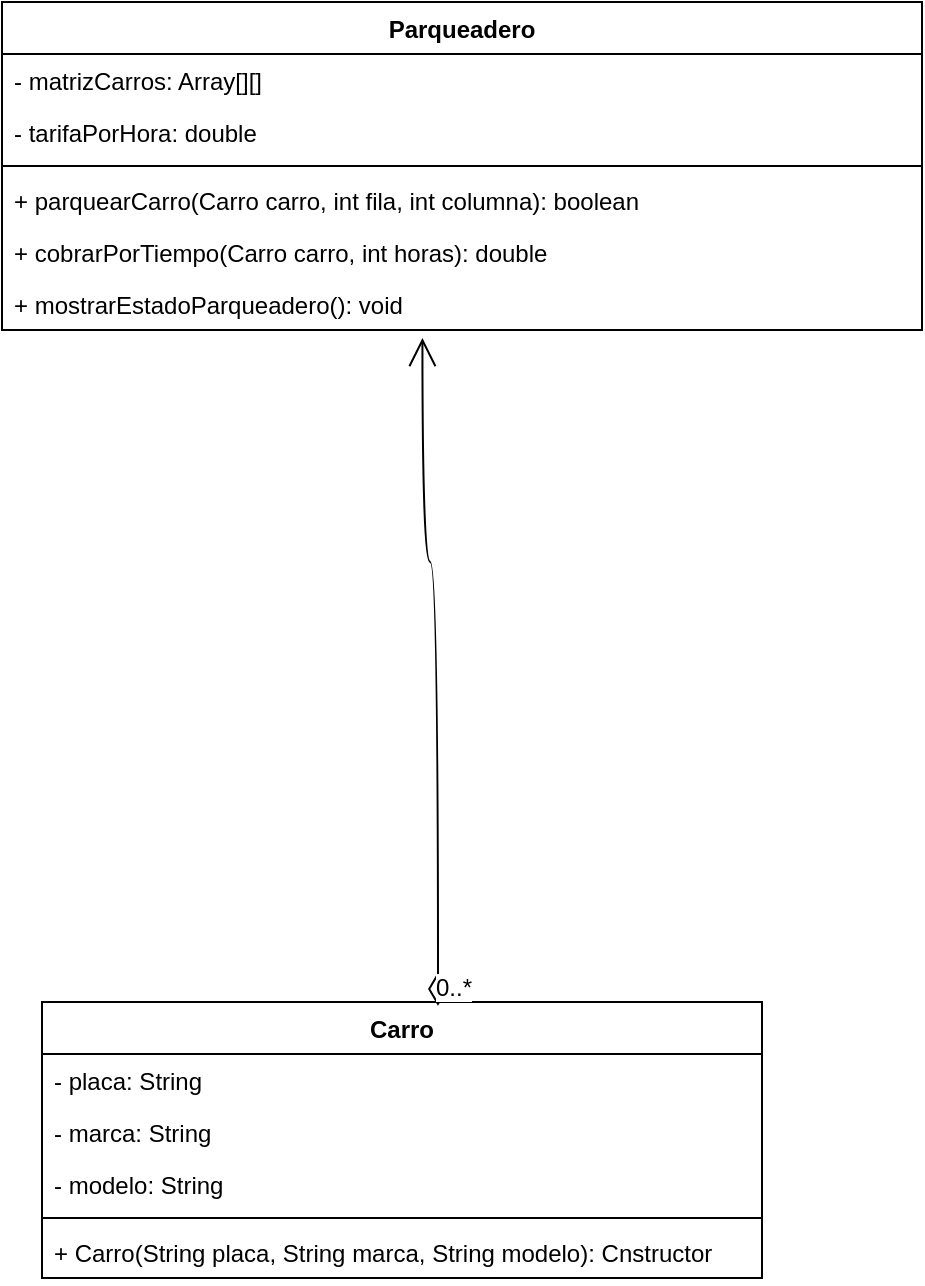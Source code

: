 <mxfile version="24.7.6">
  <diagram id="C5RBs43oDa-KdzZeNtuy" name="Page-1">
    <mxGraphModel dx="1481" dy="1148" grid="1" gridSize="10" guides="1" tooltips="1" connect="1" arrows="1" fold="1" page="1" pageScale="1" pageWidth="827" pageHeight="1169" math="0" shadow="0">
      <root>
        <mxCell id="WIyWlLk6GJQsqaUBKTNV-0" />
        <mxCell id="WIyWlLk6GJQsqaUBKTNV-1" parent="WIyWlLk6GJQsqaUBKTNV-0" />
        <mxCell id="xsv98uQYdC26c82JPm0r-4" value="&lt;b&gt;Carro&lt;/b&gt;&lt;div&gt;&lt;b&gt;&lt;br&gt;&lt;/b&gt;&lt;/div&gt;" style="swimlane;fontStyle=1;align=center;verticalAlign=top;childLayout=stackLayout;horizontal=1;startSize=26;horizontalStack=0;resizeParent=1;resizeParentMax=0;resizeLast=0;collapsible=1;marginBottom=0;whiteSpace=wrap;html=1;" parent="WIyWlLk6GJQsqaUBKTNV-1" vertex="1">
          <mxGeometry x="-790" y="600" width="360" height="138" as="geometry" />
        </mxCell>
        <mxCell id="xsv98uQYdC26c82JPm0r-5" value="- placa: String" style="text;strokeColor=none;fillColor=none;align=left;verticalAlign=top;spacingLeft=4;spacingRight=4;overflow=hidden;rotatable=0;points=[[0,0.5],[1,0.5]];portConstraint=eastwest;whiteSpace=wrap;html=1;" parent="xsv98uQYdC26c82JPm0r-4" vertex="1">
          <mxGeometry y="26" width="360" height="26" as="geometry" />
        </mxCell>
        <mxCell id="xsv98uQYdC26c82JPm0r-8" value="- marca: String" style="text;strokeColor=none;fillColor=none;align=left;verticalAlign=top;spacingLeft=4;spacingRight=4;overflow=hidden;rotatable=0;points=[[0,0.5],[1,0.5]];portConstraint=eastwest;whiteSpace=wrap;html=1;" parent="xsv98uQYdC26c82JPm0r-4" vertex="1">
          <mxGeometry y="52" width="360" height="26" as="geometry" />
        </mxCell>
        <mxCell id="xsv98uQYdC26c82JPm0r-9" value="- modelo: String" style="text;strokeColor=none;fillColor=none;align=left;verticalAlign=top;spacingLeft=4;spacingRight=4;overflow=hidden;rotatable=0;points=[[0,0.5],[1,0.5]];portConstraint=eastwest;whiteSpace=wrap;html=1;" parent="xsv98uQYdC26c82JPm0r-4" vertex="1">
          <mxGeometry y="78" width="360" height="26" as="geometry" />
        </mxCell>
        <mxCell id="xsv98uQYdC26c82JPm0r-6" value="" style="line;strokeWidth=1;fillColor=none;align=left;verticalAlign=middle;spacingTop=-1;spacingLeft=3;spacingRight=3;rotatable=0;labelPosition=right;points=[];portConstraint=eastwest;strokeColor=inherit;" parent="xsv98uQYdC26c82JPm0r-4" vertex="1">
          <mxGeometry y="104" width="360" height="8" as="geometry" />
        </mxCell>
        <mxCell id="xsv98uQYdC26c82JPm0r-7" value="+ Carro(String placa, String marca, String modelo): Cnstructor" style="text;strokeColor=none;fillColor=none;align=left;verticalAlign=top;spacingLeft=4;spacingRight=4;overflow=hidden;rotatable=0;points=[[0,0.5],[1,0.5]];portConstraint=eastwest;whiteSpace=wrap;html=1;" parent="xsv98uQYdC26c82JPm0r-4" vertex="1">
          <mxGeometry y="112" width="360" height="26" as="geometry" />
        </mxCell>
        <mxCell id="xsv98uQYdC26c82JPm0r-10" value="&lt;b&gt;Parqueadero&lt;/b&gt;" style="swimlane;fontStyle=1;align=center;verticalAlign=top;childLayout=stackLayout;horizontal=1;startSize=26;horizontalStack=0;resizeParent=1;resizeParentMax=0;resizeLast=0;collapsible=1;marginBottom=0;whiteSpace=wrap;html=1;" parent="WIyWlLk6GJQsqaUBKTNV-1" vertex="1">
          <mxGeometry x="-810" y="100" width="460" height="164" as="geometry" />
        </mxCell>
        <mxCell id="xsv98uQYdC26c82JPm0r-14" value="- matrizCarros: Array[][]&lt;br&gt;&lt;div&gt;&lt;br&gt;&lt;/div&gt;" style="text;strokeColor=none;fillColor=none;align=left;verticalAlign=top;spacingLeft=4;spacingRight=4;overflow=hidden;rotatable=0;points=[[0,0.5],[1,0.5]];portConstraint=eastwest;whiteSpace=wrap;html=1;" parent="xsv98uQYdC26c82JPm0r-10" vertex="1">
          <mxGeometry y="26" width="460" height="26" as="geometry" />
        </mxCell>
        <mxCell id="xsv98uQYdC26c82JPm0r-11" value="- tarifaPorHora: double&lt;br&gt;&lt;div&gt;&lt;br&gt;&lt;/div&gt;" style="text;strokeColor=none;fillColor=none;align=left;verticalAlign=top;spacingLeft=4;spacingRight=4;overflow=hidden;rotatable=0;points=[[0,0.5],[1,0.5]];portConstraint=eastwest;whiteSpace=wrap;html=1;" parent="xsv98uQYdC26c82JPm0r-10" vertex="1">
          <mxGeometry y="52" width="460" height="26" as="geometry" />
        </mxCell>
        <mxCell id="xsv98uQYdC26c82JPm0r-12" value="" style="line;strokeWidth=1;fillColor=none;align=left;verticalAlign=middle;spacingTop=-1;spacingLeft=3;spacingRight=3;rotatable=0;labelPosition=right;points=[];portConstraint=eastwest;strokeColor=inherit;" parent="xsv98uQYdC26c82JPm0r-10" vertex="1">
          <mxGeometry y="78" width="460" height="8" as="geometry" />
        </mxCell>
        <mxCell id="xsv98uQYdC26c82JPm0r-20" value="+ parquearCarro(Carro carro, &lt;span class=&quot;hljs-type&quot;&gt;int&lt;/span&gt; fila, &lt;span class=&quot;hljs-type&quot;&gt;int&lt;/span&gt; columna): boolean" style="text;strokeColor=none;fillColor=none;align=left;verticalAlign=top;spacingLeft=4;spacingRight=4;overflow=hidden;rotatable=0;points=[[0,0.5],[1,0.5]];portConstraint=eastwest;whiteSpace=wrap;html=1;" parent="xsv98uQYdC26c82JPm0r-10" vertex="1">
          <mxGeometry y="86" width="460" height="26" as="geometry" />
        </mxCell>
        <mxCell id="xsv98uQYdC26c82JPm0r-21" value="+ cobrarPorTiempo(Carro carro, &lt;span class=&quot;hljs-type&quot;&gt;int&lt;/span&gt; horas): double" style="text;strokeColor=none;fillColor=none;align=left;verticalAlign=top;spacingLeft=4;spacingRight=4;overflow=hidden;rotatable=0;points=[[0,0.5],[1,0.5]];portConstraint=eastwest;whiteSpace=wrap;html=1;" parent="xsv98uQYdC26c82JPm0r-10" vertex="1">
          <mxGeometry y="112" width="460" height="26" as="geometry" />
        </mxCell>
        <mxCell id="xsv98uQYdC26c82JPm0r-22" value="+ mostrarEstadoParqueadero(): void" style="text;strokeColor=none;fillColor=none;align=left;verticalAlign=top;spacingLeft=4;spacingRight=4;overflow=hidden;rotatable=0;points=[[0,0.5],[1,0.5]];portConstraint=eastwest;whiteSpace=wrap;html=1;" parent="xsv98uQYdC26c82JPm0r-10" vertex="1">
          <mxGeometry y="138" width="460" height="26" as="geometry" />
        </mxCell>
        <mxCell id="xsv98uQYdC26c82JPm0r-16" value="0..*" style="endArrow=open;html=1;endSize=12;startArrow=diamondThin;startSize=14;startFill=0;edgeStyle=orthogonalEdgeStyle;align=left;verticalAlign=bottom;rounded=0;fontSize=12;curved=1;entryX=0.457;entryY=1.154;entryDx=0;entryDy=0;entryPerimeter=0;exitX=0.55;exitY=0.014;exitDx=0;exitDy=0;exitPerimeter=0;" parent="WIyWlLk6GJQsqaUBKTNV-1" source="xsv98uQYdC26c82JPm0r-4" target="xsv98uQYdC26c82JPm0r-22" edge="1">
          <mxGeometry x="-1" y="3" relative="1" as="geometry">
            <mxPoint x="-496" y="310" as="sourcePoint" />
            <mxPoint x="-336" y="310" as="targetPoint" />
            <Array as="points">
              <mxPoint x="-592" y="380" />
              <mxPoint x="-600" y="380" />
            </Array>
          </mxGeometry>
        </mxCell>
      </root>
    </mxGraphModel>
  </diagram>
</mxfile>
